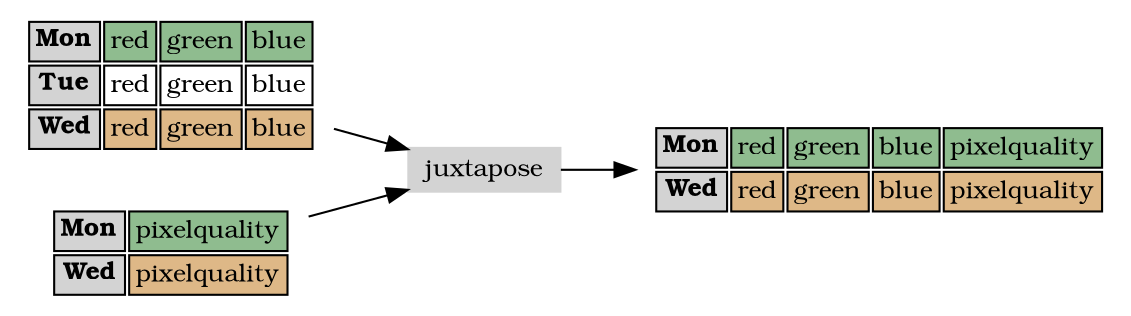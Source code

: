 digraph G {
    rankdir=LR;
    node [fontname="Bookman", fontsize=12];
    prod1 [shape=plaintext, label=<
    <table border="0" cellborder="1">
    <tr>
    <td bgcolor="lightgray"><b>Mon</b></td>
    <td bgcolor="darkseagreen">red</td>
    <td bgcolor="darkseagreen">green</td>
    <td bgcolor="darkseagreen">blue</td>
    </tr>
    <tr>
    <td bgcolor="lightgray"><b>Tue</b></td>
    <td>red</td>
    <td>green</td>
    <td>blue</td>
    </tr>
    <tr>
    <td bgcolor="lightgray"><b>Wed</b></td>
    <td bgcolor="burlywood">red</td>
    <td bgcolor="burlywood">green</td>
    <td bgcolor="burlywood">blue</td>
    </tr>
    </table>
    >];
    prod2 [shape=plaintext, label=<
    <table border="0" cellborder="1">
    <tr>
    <td bgcolor="lightgray"><b>Mon</b></td>
    <td bgcolor="darkseagreen">pixelquality</td>
    </tr>
    <tr>
    <td bgcolor="lightgray"><b>Wed</b></td>
    <td bgcolor="burlywood">pixelquality</td>
    </tr>
    </table>
    >];
    juxtapose [shape=box, style=filled, color="lightgray", height=0.2];
    prod1 -> juxtapose;
    prod2 -> juxtapose;
    prod12 [shape=plaintext, label=<
    <table border="0" cellborder="1">
    <tr>
    <td bgcolor="lightgray"><b>Mon</b></td>
    <td bgcolor="darkseagreen">red</td>
    <td bgcolor="darkseagreen">green</td>
    <td bgcolor="darkseagreen">blue</td>
    <td bgcolor="darkseagreen">pixelquality</td>
    </tr>
    <tr>
    <td bgcolor="lightgray"><b>Wed</b></td>
    <td bgcolor="burlywood">red</td>
    <td bgcolor="burlywood">green</td>
    <td bgcolor="burlywood">blue</td>
    <td bgcolor="burlywood">pixelquality</td>
    </tr>
    </table>
    >];
    juxtapose -> prod12;
}


